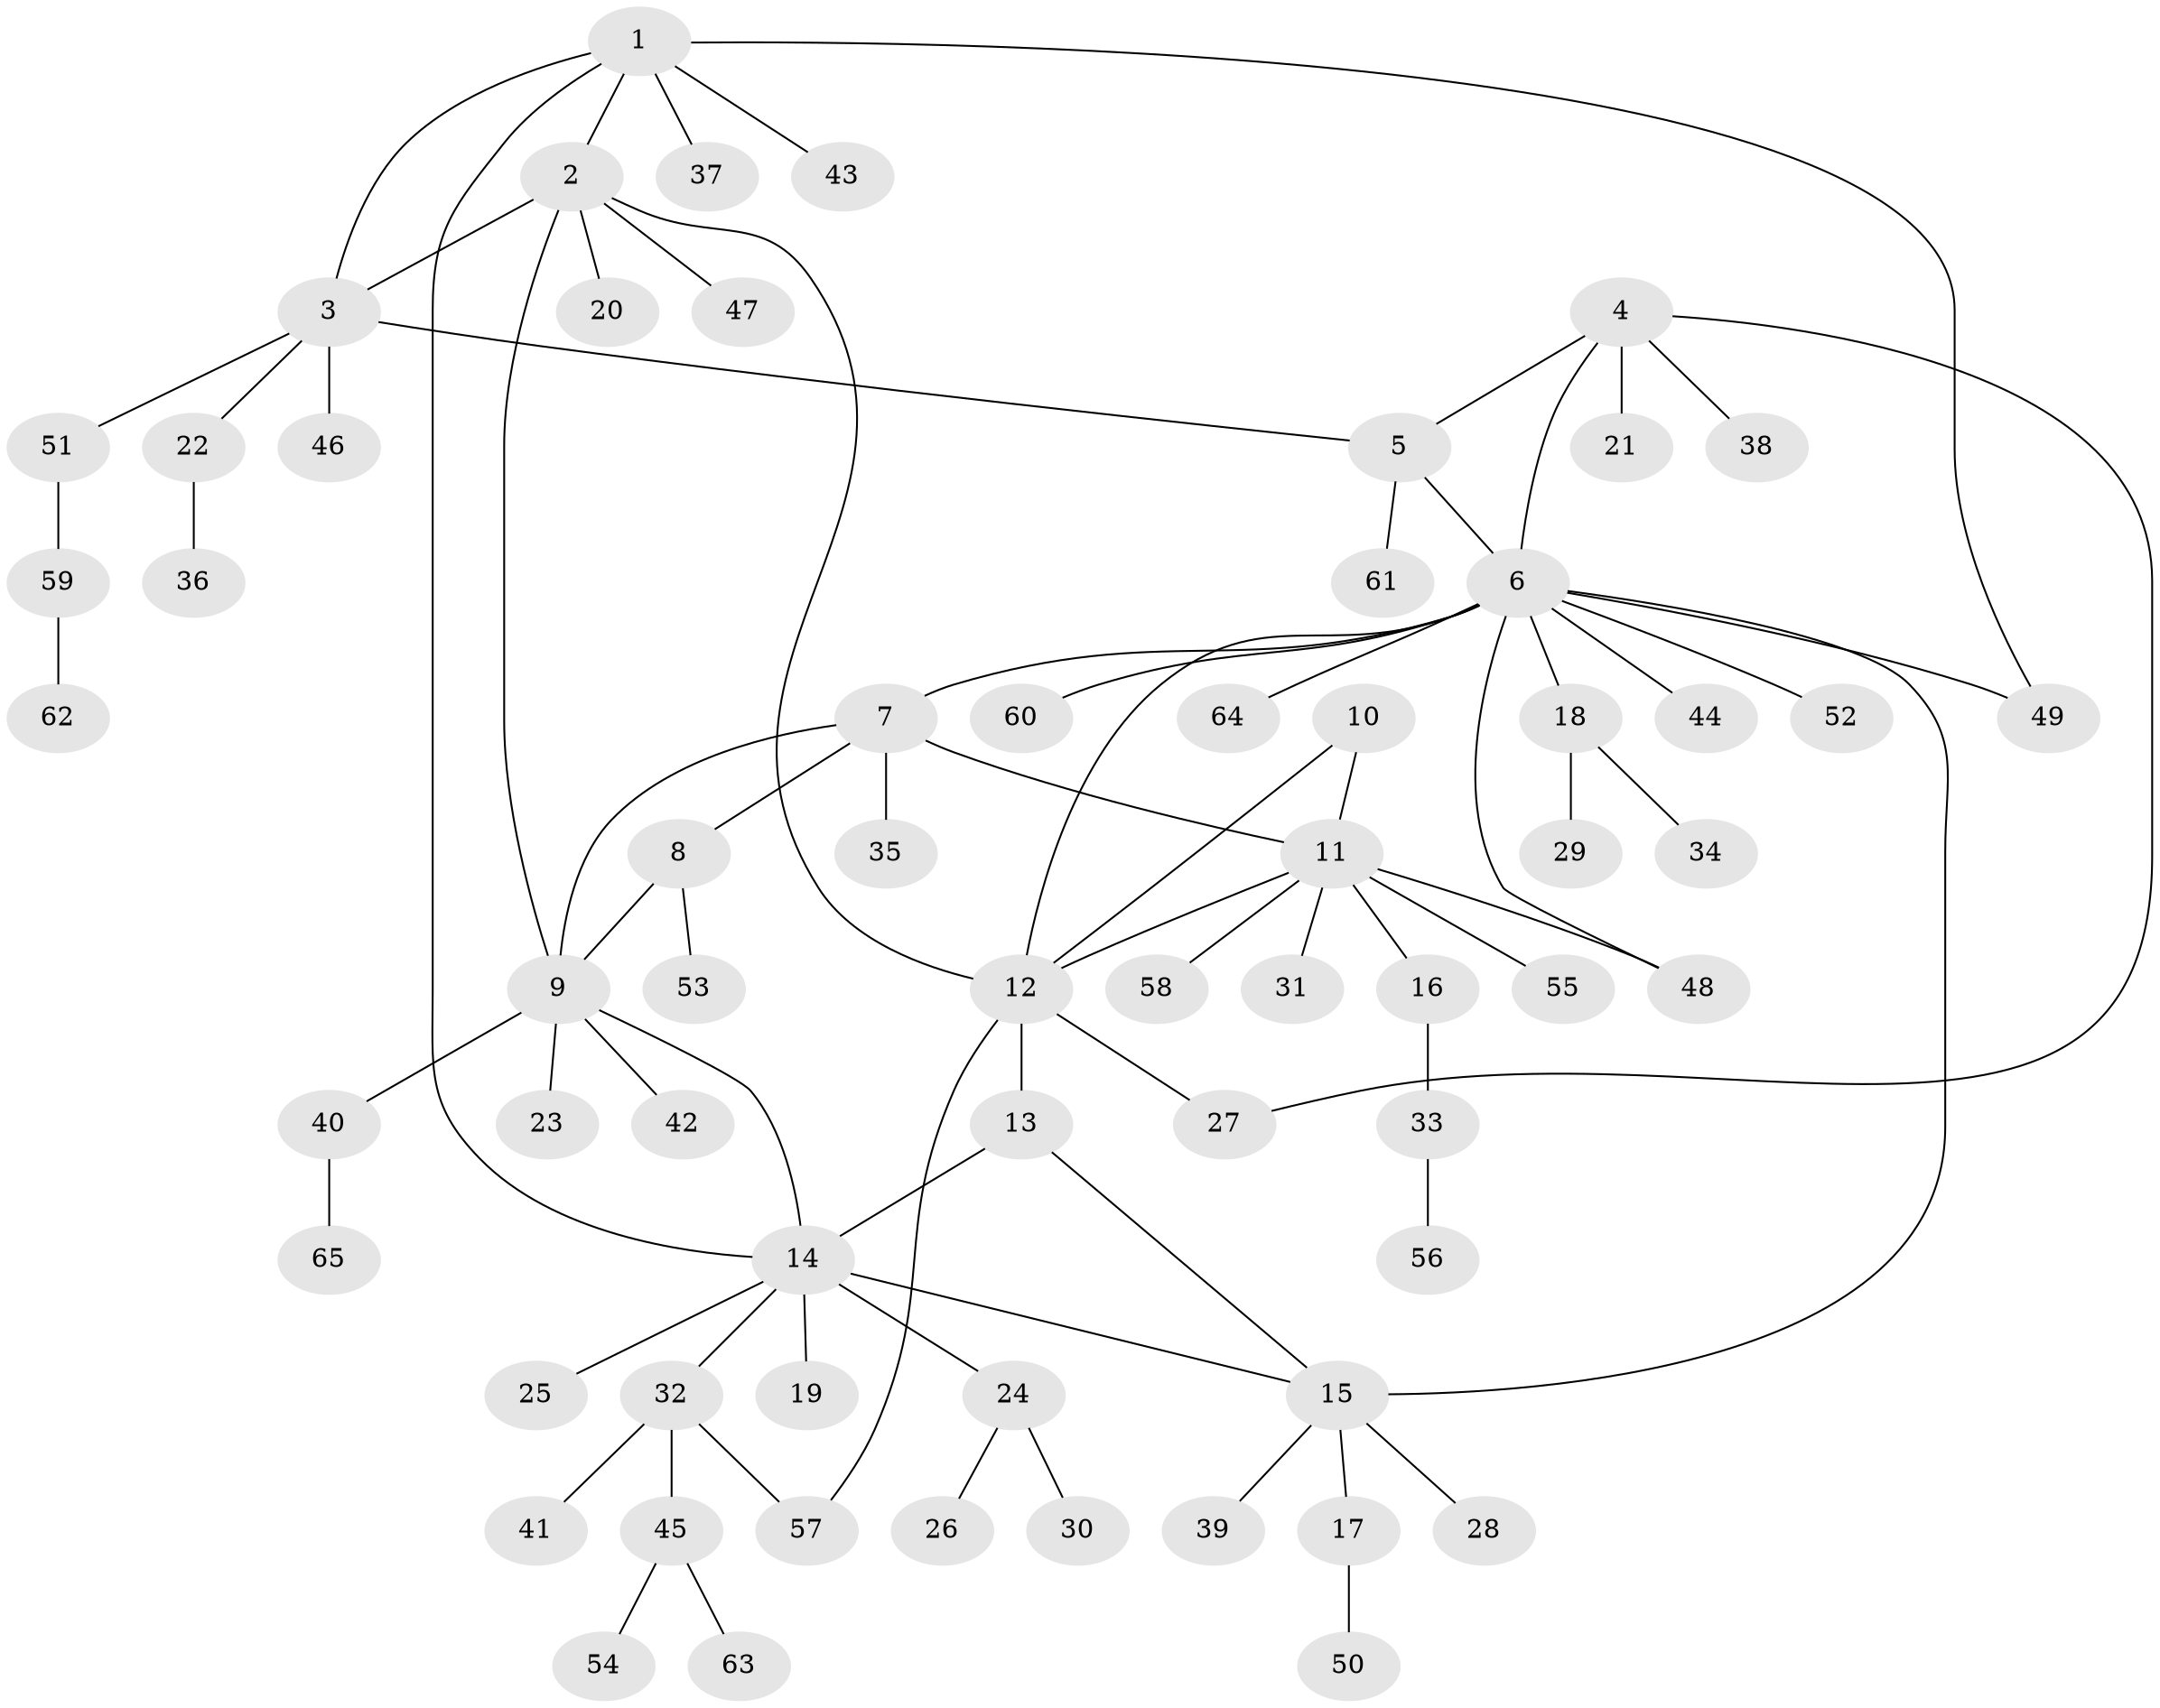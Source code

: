 // coarse degree distribution, {4: 0.06666666666666667, 9: 0.022222222222222223, 3: 0.044444444444444446, 11: 0.022222222222222223, 2: 0.2, 6: 0.022222222222222223, 7: 0.06666666666666667, 5: 0.044444444444444446, 1: 0.5111111111111111}
// Generated by graph-tools (version 1.1) at 2025/42/03/06/25 10:42:06]
// undirected, 65 vertices, 79 edges
graph export_dot {
graph [start="1"]
  node [color=gray90,style=filled];
  1;
  2;
  3;
  4;
  5;
  6;
  7;
  8;
  9;
  10;
  11;
  12;
  13;
  14;
  15;
  16;
  17;
  18;
  19;
  20;
  21;
  22;
  23;
  24;
  25;
  26;
  27;
  28;
  29;
  30;
  31;
  32;
  33;
  34;
  35;
  36;
  37;
  38;
  39;
  40;
  41;
  42;
  43;
  44;
  45;
  46;
  47;
  48;
  49;
  50;
  51;
  52;
  53;
  54;
  55;
  56;
  57;
  58;
  59;
  60;
  61;
  62;
  63;
  64;
  65;
  1 -- 2;
  1 -- 3;
  1 -- 14;
  1 -- 37;
  1 -- 43;
  1 -- 49;
  2 -- 3;
  2 -- 9;
  2 -- 12;
  2 -- 20;
  2 -- 47;
  3 -- 5;
  3 -- 22;
  3 -- 46;
  3 -- 51;
  4 -- 5;
  4 -- 6;
  4 -- 21;
  4 -- 27;
  4 -- 38;
  5 -- 6;
  5 -- 61;
  6 -- 7;
  6 -- 12;
  6 -- 15;
  6 -- 18;
  6 -- 44;
  6 -- 48;
  6 -- 49;
  6 -- 52;
  6 -- 60;
  6 -- 64;
  7 -- 8;
  7 -- 9;
  7 -- 11;
  7 -- 35;
  8 -- 9;
  8 -- 53;
  9 -- 14;
  9 -- 23;
  9 -- 40;
  9 -- 42;
  10 -- 11;
  10 -- 12;
  11 -- 12;
  11 -- 16;
  11 -- 31;
  11 -- 48;
  11 -- 55;
  11 -- 58;
  12 -- 13;
  12 -- 27;
  12 -- 57;
  13 -- 14;
  13 -- 15;
  14 -- 15;
  14 -- 19;
  14 -- 24;
  14 -- 25;
  14 -- 32;
  15 -- 17;
  15 -- 28;
  15 -- 39;
  16 -- 33;
  17 -- 50;
  18 -- 29;
  18 -- 34;
  22 -- 36;
  24 -- 26;
  24 -- 30;
  32 -- 41;
  32 -- 45;
  32 -- 57;
  33 -- 56;
  40 -- 65;
  45 -- 54;
  45 -- 63;
  51 -- 59;
  59 -- 62;
}
